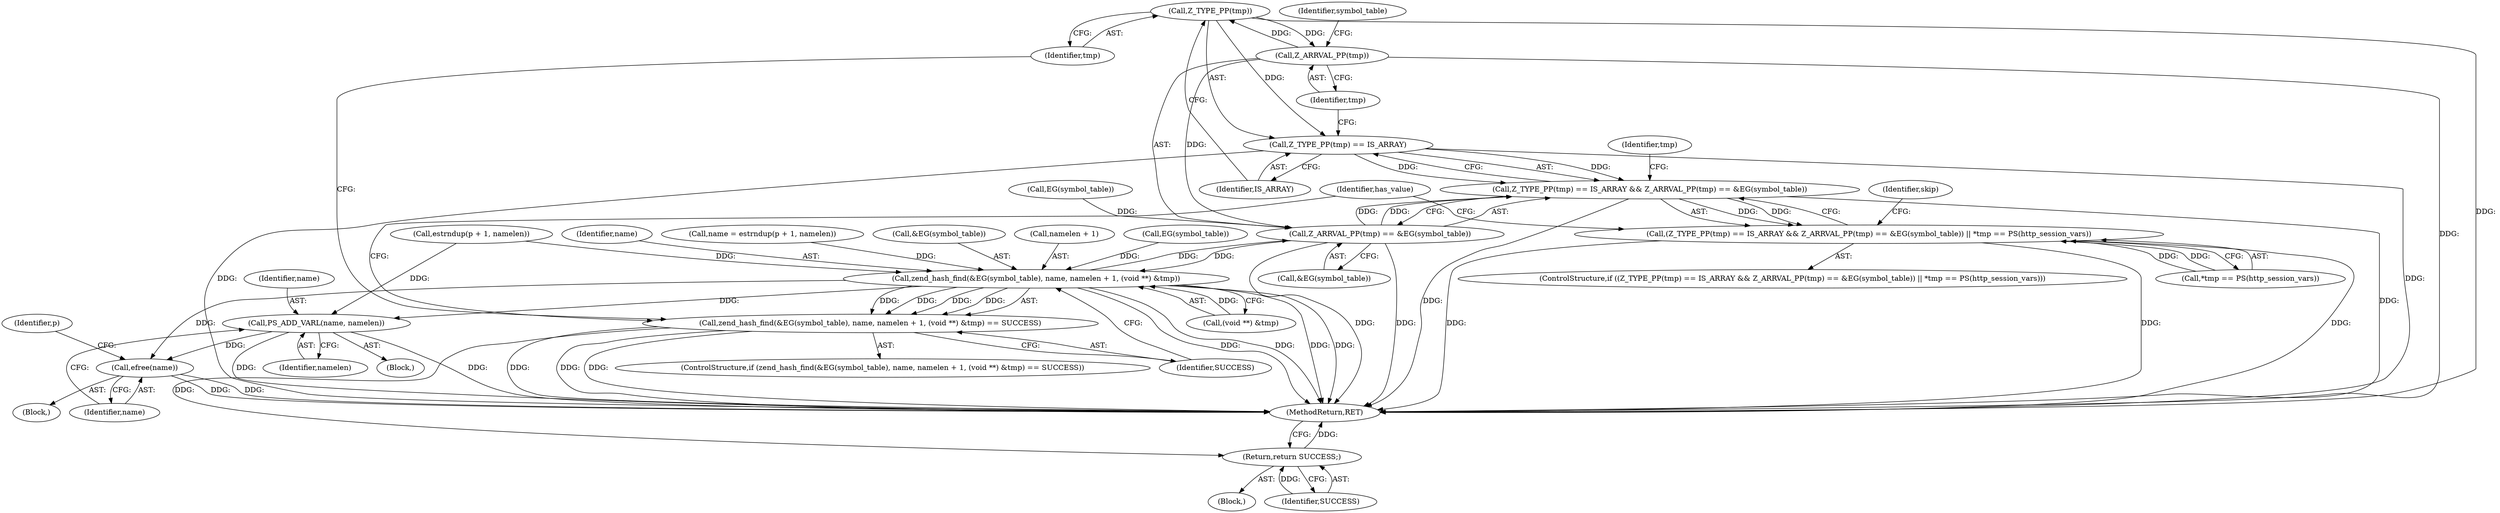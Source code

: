 digraph "0_php-src_8763c6090d627d8bb0ee1d030c30e58f406be9ce?w=1@pointer" {
"1000203" [label="(Call,Z_TYPE_PP(tmp))"];
"1000207" [label="(Call,Z_ARRVAL_PP(tmp))"];
"1000203" [label="(Call,Z_TYPE_PP(tmp))"];
"1000202" [label="(Call,Z_TYPE_PP(tmp) == IS_ARRAY)"];
"1000201" [label="(Call,Z_TYPE_PP(tmp) == IS_ARRAY && Z_ARRVAL_PP(tmp) == &EG(symbol_table))"];
"1000200" [label="(Call,(Z_TYPE_PP(tmp) == IS_ARRAY && Z_ARRVAL_PP(tmp) == &EG(symbol_table)) || *tmp == PS(http_session_vars))"];
"1000206" [label="(Call,Z_ARRVAL_PP(tmp) == &EG(symbol_table))"];
"1000185" [label="(Call,zend_hash_find(&EG(symbol_table), name, namelen + 1, (void **) &tmp))"];
"1000184" [label="(Call,zend_hash_find(&EG(symbol_table), name, namelen + 1, (void **) &tmp) == SUCCESS)"];
"1000253" [label="(Return,return SUCCESS;)"];
"1000246" [label="(Call,PS_ADD_VARL(name, namelen))"];
"1000249" [label="(Call,efree(name))"];
"1000104" [label="(Block,)"];
"1000246" [label="(Call,PS_ADD_VARL(name, namelen))"];
"1000203" [label="(Call,Z_TYPE_PP(tmp))"];
"1000190" [label="(Call,namelen + 1)"];
"1000128" [label="(Identifier,p)"];
"1000255" [label="(MethodReturn,RET)"];
"1000187" [label="(Call,EG(symbol_table))"];
"1000189" [label="(Identifier,name)"];
"1000249" [label="(Call,efree(name))"];
"1000171" [label="(Call,name = estrndup(p + 1, namelen))"];
"1000130" [label="(Block,)"];
"1000202" [label="(Call,Z_TYPE_PP(tmp) == IS_ARRAY)"];
"1000183" [label="(ControlStructure,if (zend_hash_find(&EG(symbol_table), name, namelen + 1, (void **) &tmp) == SUCCESS))"];
"1000212" [label="(Call,*tmp == PS(http_session_vars))"];
"1000204" [label="(Identifier,tmp)"];
"1000210" [label="(Call,EG(symbol_table))"];
"1000201" [label="(Call,Z_TYPE_PP(tmp) == IS_ARRAY && Z_ARRVAL_PP(tmp) == &EG(symbol_table))"];
"1000197" [label="(Identifier,SUCCESS)"];
"1000248" [label="(Identifier,namelen)"];
"1000186" [label="(Call,&EG(symbol_table))"];
"1000250" [label="(Identifier,name)"];
"1000222" [label="(Identifier,has_value)"];
"1000185" [label="(Call,zend_hash_find(&EG(symbol_table), name, namelen + 1, (void **) &tmp))"];
"1000199" [label="(ControlStructure,if ((Z_TYPE_PP(tmp) == IS_ARRAY && Z_ARRVAL_PP(tmp) == &EG(symbol_table)) || *tmp == PS(http_session_vars)))"];
"1000173" [label="(Call,estrndup(p + 1, namelen))"];
"1000254" [label="(Identifier,SUCCESS)"];
"1000245" [label="(Block,)"];
"1000247" [label="(Identifier,name)"];
"1000253" [label="(Return,return SUCCESS;)"];
"1000219" [label="(Identifier,skip)"];
"1000200" [label="(Call,(Z_TYPE_PP(tmp) == IS_ARRAY && Z_ARRVAL_PP(tmp) == &EG(symbol_table)) || *tmp == PS(http_session_vars))"];
"1000209" [label="(Call,&EG(symbol_table))"];
"1000207" [label="(Call,Z_ARRVAL_PP(tmp))"];
"1000214" [label="(Identifier,tmp)"];
"1000206" [label="(Call,Z_ARRVAL_PP(tmp) == &EG(symbol_table))"];
"1000205" [label="(Identifier,IS_ARRAY)"];
"1000208" [label="(Identifier,tmp)"];
"1000211" [label="(Identifier,symbol_table)"];
"1000193" [label="(Call,(void **) &tmp)"];
"1000184" [label="(Call,zend_hash_find(&EG(symbol_table), name, namelen + 1, (void **) &tmp) == SUCCESS)"];
"1000203" -> "1000202"  [label="AST: "];
"1000203" -> "1000204"  [label="CFG: "];
"1000204" -> "1000203"  [label="AST: "];
"1000205" -> "1000203"  [label="CFG: "];
"1000203" -> "1000255"  [label="DDG: "];
"1000203" -> "1000202"  [label="DDG: "];
"1000207" -> "1000203"  [label="DDG: "];
"1000203" -> "1000207"  [label="DDG: "];
"1000207" -> "1000206"  [label="AST: "];
"1000207" -> "1000208"  [label="CFG: "];
"1000208" -> "1000207"  [label="AST: "];
"1000211" -> "1000207"  [label="CFG: "];
"1000207" -> "1000255"  [label="DDG: "];
"1000207" -> "1000206"  [label="DDG: "];
"1000202" -> "1000201"  [label="AST: "];
"1000202" -> "1000205"  [label="CFG: "];
"1000205" -> "1000202"  [label="AST: "];
"1000208" -> "1000202"  [label="CFG: "];
"1000201" -> "1000202"  [label="CFG: "];
"1000202" -> "1000255"  [label="DDG: "];
"1000202" -> "1000255"  [label="DDG: "];
"1000202" -> "1000201"  [label="DDG: "];
"1000202" -> "1000201"  [label="DDG: "];
"1000201" -> "1000200"  [label="AST: "];
"1000201" -> "1000206"  [label="CFG: "];
"1000206" -> "1000201"  [label="AST: "];
"1000214" -> "1000201"  [label="CFG: "];
"1000200" -> "1000201"  [label="CFG: "];
"1000201" -> "1000255"  [label="DDG: "];
"1000201" -> "1000255"  [label="DDG: "];
"1000201" -> "1000200"  [label="DDG: "];
"1000201" -> "1000200"  [label="DDG: "];
"1000206" -> "1000201"  [label="DDG: "];
"1000206" -> "1000201"  [label="DDG: "];
"1000200" -> "1000199"  [label="AST: "];
"1000200" -> "1000212"  [label="CFG: "];
"1000212" -> "1000200"  [label="AST: "];
"1000219" -> "1000200"  [label="CFG: "];
"1000222" -> "1000200"  [label="CFG: "];
"1000200" -> "1000255"  [label="DDG: "];
"1000200" -> "1000255"  [label="DDG: "];
"1000200" -> "1000255"  [label="DDG: "];
"1000212" -> "1000200"  [label="DDG: "];
"1000212" -> "1000200"  [label="DDG: "];
"1000206" -> "1000209"  [label="CFG: "];
"1000209" -> "1000206"  [label="AST: "];
"1000206" -> "1000255"  [label="DDG: "];
"1000206" -> "1000255"  [label="DDG: "];
"1000206" -> "1000185"  [label="DDG: "];
"1000185" -> "1000206"  [label="DDG: "];
"1000210" -> "1000206"  [label="DDG: "];
"1000185" -> "1000184"  [label="AST: "];
"1000185" -> "1000193"  [label="CFG: "];
"1000186" -> "1000185"  [label="AST: "];
"1000189" -> "1000185"  [label="AST: "];
"1000190" -> "1000185"  [label="AST: "];
"1000193" -> "1000185"  [label="AST: "];
"1000197" -> "1000185"  [label="CFG: "];
"1000185" -> "1000255"  [label="DDG: "];
"1000185" -> "1000255"  [label="DDG: "];
"1000185" -> "1000255"  [label="DDG: "];
"1000185" -> "1000255"  [label="DDG: "];
"1000185" -> "1000184"  [label="DDG: "];
"1000185" -> "1000184"  [label="DDG: "];
"1000185" -> "1000184"  [label="DDG: "];
"1000185" -> "1000184"  [label="DDG: "];
"1000187" -> "1000185"  [label="DDG: "];
"1000171" -> "1000185"  [label="DDG: "];
"1000173" -> "1000185"  [label="DDG: "];
"1000193" -> "1000185"  [label="DDG: "];
"1000185" -> "1000246"  [label="DDG: "];
"1000185" -> "1000249"  [label="DDG: "];
"1000184" -> "1000183"  [label="AST: "];
"1000184" -> "1000197"  [label="CFG: "];
"1000197" -> "1000184"  [label="AST: "];
"1000204" -> "1000184"  [label="CFG: "];
"1000222" -> "1000184"  [label="CFG: "];
"1000184" -> "1000255"  [label="DDG: "];
"1000184" -> "1000255"  [label="DDG: "];
"1000184" -> "1000255"  [label="DDG: "];
"1000184" -> "1000253"  [label="DDG: "];
"1000253" -> "1000104"  [label="AST: "];
"1000253" -> "1000254"  [label="CFG: "];
"1000254" -> "1000253"  [label="AST: "];
"1000255" -> "1000253"  [label="CFG: "];
"1000253" -> "1000255"  [label="DDG: "];
"1000254" -> "1000253"  [label="DDG: "];
"1000246" -> "1000245"  [label="AST: "];
"1000246" -> "1000248"  [label="CFG: "];
"1000247" -> "1000246"  [label="AST: "];
"1000248" -> "1000246"  [label="AST: "];
"1000250" -> "1000246"  [label="CFG: "];
"1000246" -> "1000255"  [label="DDG: "];
"1000246" -> "1000255"  [label="DDG: "];
"1000173" -> "1000246"  [label="DDG: "];
"1000246" -> "1000249"  [label="DDG: "];
"1000249" -> "1000130"  [label="AST: "];
"1000249" -> "1000250"  [label="CFG: "];
"1000250" -> "1000249"  [label="AST: "];
"1000128" -> "1000249"  [label="CFG: "];
"1000249" -> "1000255"  [label="DDG: "];
"1000249" -> "1000255"  [label="DDG: "];
}
